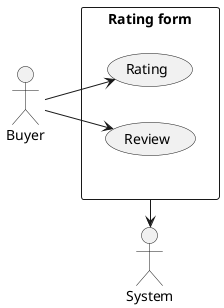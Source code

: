 ﻿
@startuml

left to right direction

actor "Buyer" as A1
actor "System" as A2

rectangle "Rating form" as RF {
    usecase "Rating" as UC1
    usecase "Review" as UC2
}


A1 --> UC1
A1 --> UC2
RF -l-> A2



@enduml
